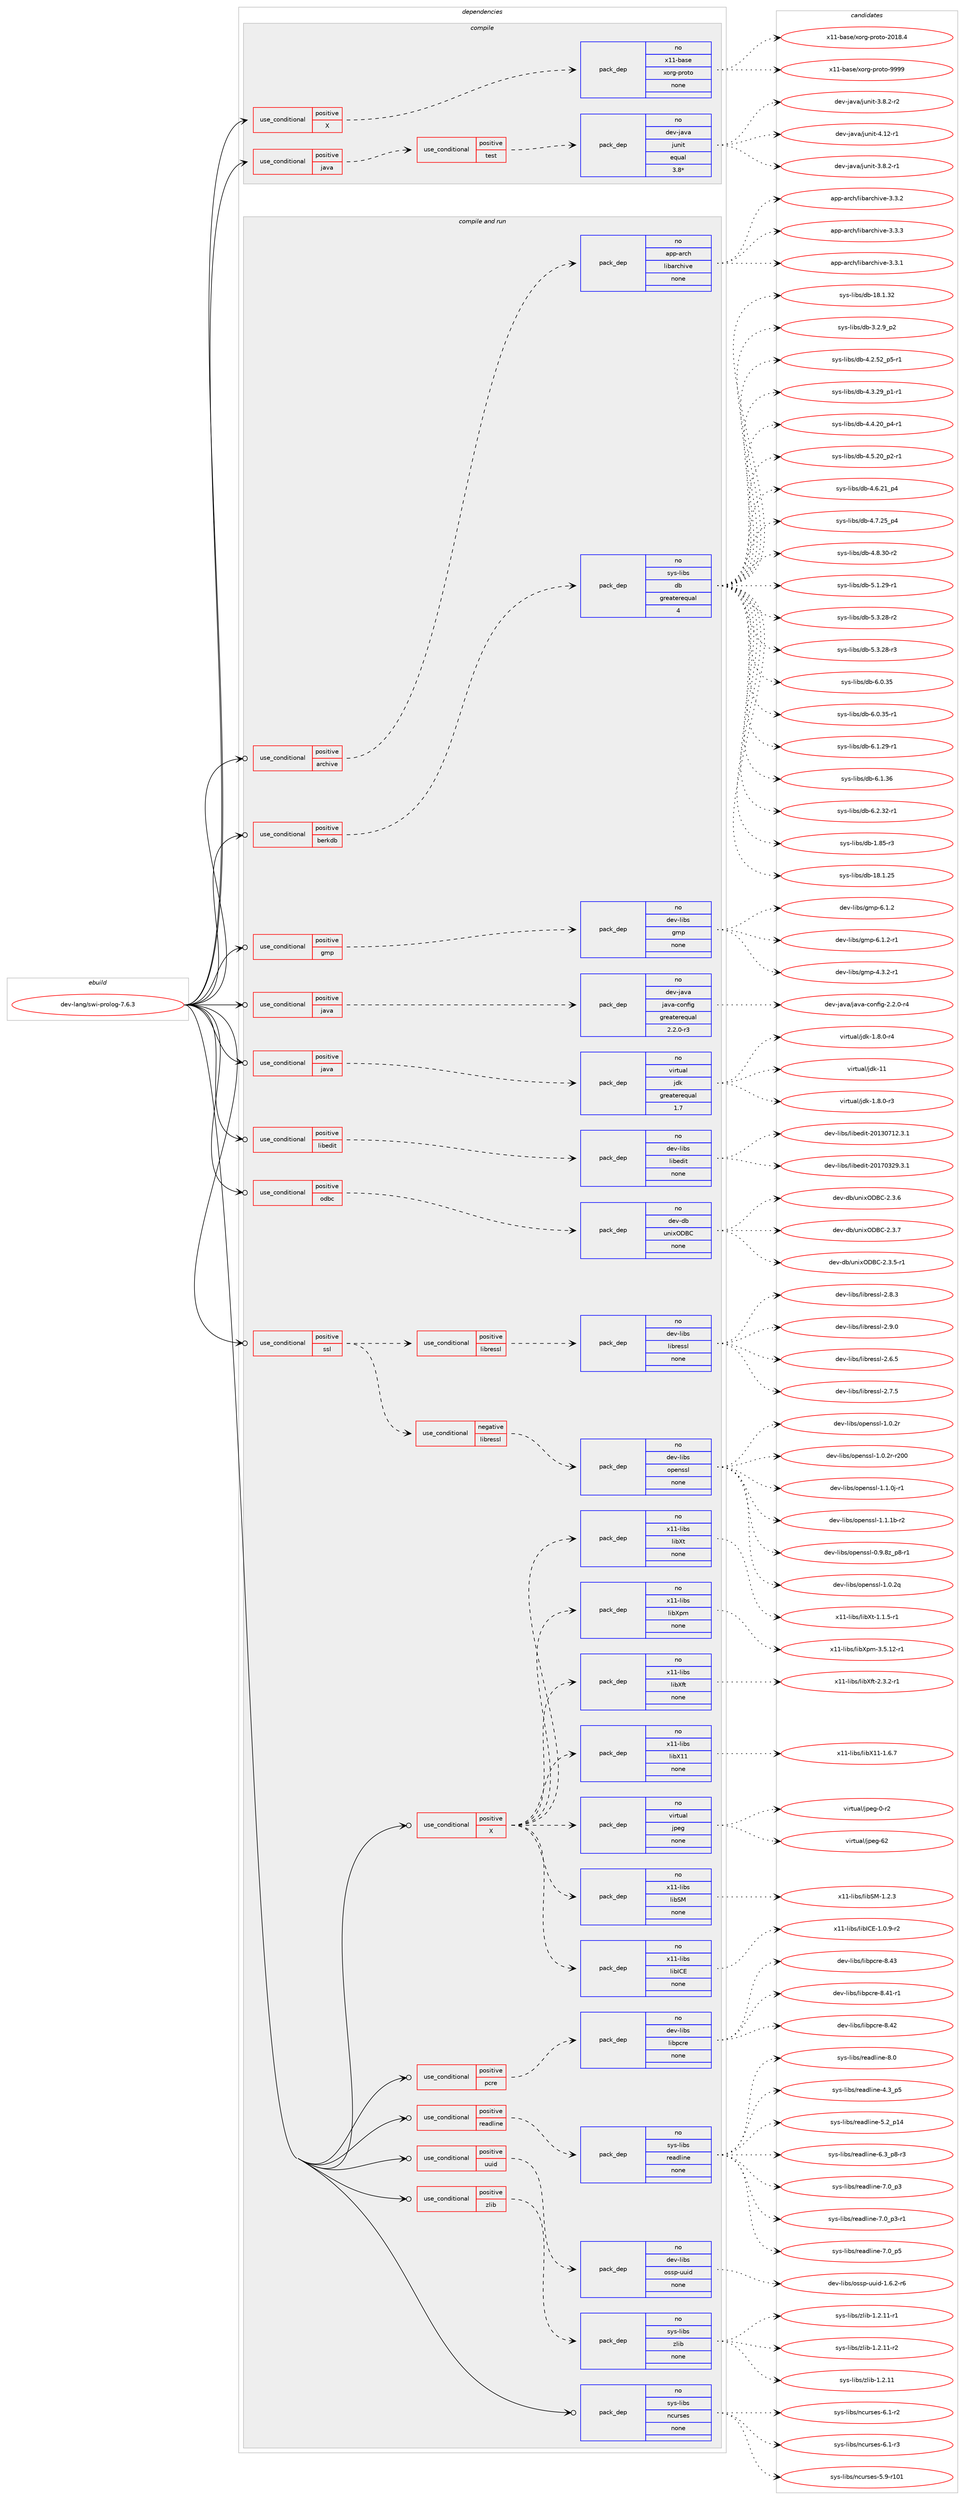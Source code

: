 digraph prolog {

# *************
# Graph options
# *************

newrank=true;
concentrate=true;
compound=true;
graph [rankdir=LR,fontname=Helvetica,fontsize=10,ranksep=1.5];#, ranksep=2.5, nodesep=0.2];
edge  [arrowhead=vee];
node  [fontname=Helvetica,fontsize=10];

# **********
# The ebuild
# **********

subgraph cluster_leftcol {
color=gray;
rank=same;
label=<<i>ebuild</i>>;
id [label="dev-lang/swi-prolog-7.6.3", color=red, width=4, href="../dev-lang/swi-prolog-7.6.3.svg"];
}

# ****************
# The dependencies
# ****************

subgraph cluster_midcol {
color=gray;
label=<<i>dependencies</i>>;
subgraph cluster_compile {
fillcolor="#eeeeee";
style=filled;
label=<<i>compile</i>>;
subgraph cond364893 {
dependency1362901 [label=<<TABLE BORDER="0" CELLBORDER="1" CELLSPACING="0" CELLPADDING="4"><TR><TD ROWSPAN="3" CELLPADDING="10">use_conditional</TD></TR><TR><TD>positive</TD></TR><TR><TD>X</TD></TR></TABLE>>, shape=none, color=red];
subgraph pack975383 {
dependency1362902 [label=<<TABLE BORDER="0" CELLBORDER="1" CELLSPACING="0" CELLPADDING="4" WIDTH="220"><TR><TD ROWSPAN="6" CELLPADDING="30">pack_dep</TD></TR><TR><TD WIDTH="110">no</TD></TR><TR><TD>x11-base</TD></TR><TR><TD>xorg-proto</TD></TR><TR><TD>none</TD></TR><TR><TD></TD></TR></TABLE>>, shape=none, color=blue];
}
dependency1362901:e -> dependency1362902:w [weight=20,style="dashed",arrowhead="vee"];
}
id:e -> dependency1362901:w [weight=20,style="solid",arrowhead="vee"];
subgraph cond364894 {
dependency1362903 [label=<<TABLE BORDER="0" CELLBORDER="1" CELLSPACING="0" CELLPADDING="4"><TR><TD ROWSPAN="3" CELLPADDING="10">use_conditional</TD></TR><TR><TD>positive</TD></TR><TR><TD>java</TD></TR></TABLE>>, shape=none, color=red];
subgraph cond364895 {
dependency1362904 [label=<<TABLE BORDER="0" CELLBORDER="1" CELLSPACING="0" CELLPADDING="4"><TR><TD ROWSPAN="3" CELLPADDING="10">use_conditional</TD></TR><TR><TD>positive</TD></TR><TR><TD>test</TD></TR></TABLE>>, shape=none, color=red];
subgraph pack975384 {
dependency1362905 [label=<<TABLE BORDER="0" CELLBORDER="1" CELLSPACING="0" CELLPADDING="4" WIDTH="220"><TR><TD ROWSPAN="6" CELLPADDING="30">pack_dep</TD></TR><TR><TD WIDTH="110">no</TD></TR><TR><TD>dev-java</TD></TR><TR><TD>junit</TD></TR><TR><TD>equal</TD></TR><TR><TD>3.8*</TD></TR></TABLE>>, shape=none, color=blue];
}
dependency1362904:e -> dependency1362905:w [weight=20,style="dashed",arrowhead="vee"];
}
dependency1362903:e -> dependency1362904:w [weight=20,style="dashed",arrowhead="vee"];
}
id:e -> dependency1362903:w [weight=20,style="solid",arrowhead="vee"];
}
subgraph cluster_compileandrun {
fillcolor="#eeeeee";
style=filled;
label=<<i>compile and run</i>>;
subgraph cond364896 {
dependency1362906 [label=<<TABLE BORDER="0" CELLBORDER="1" CELLSPACING="0" CELLPADDING="4"><TR><TD ROWSPAN="3" CELLPADDING="10">use_conditional</TD></TR><TR><TD>positive</TD></TR><TR><TD>X</TD></TR></TABLE>>, shape=none, color=red];
subgraph pack975385 {
dependency1362907 [label=<<TABLE BORDER="0" CELLBORDER="1" CELLSPACING="0" CELLPADDING="4" WIDTH="220"><TR><TD ROWSPAN="6" CELLPADDING="30">pack_dep</TD></TR><TR><TD WIDTH="110">no</TD></TR><TR><TD>virtual</TD></TR><TR><TD>jpeg</TD></TR><TR><TD>none</TD></TR><TR><TD></TD></TR></TABLE>>, shape=none, color=blue];
}
dependency1362906:e -> dependency1362907:w [weight=20,style="dashed",arrowhead="vee"];
subgraph pack975386 {
dependency1362908 [label=<<TABLE BORDER="0" CELLBORDER="1" CELLSPACING="0" CELLPADDING="4" WIDTH="220"><TR><TD ROWSPAN="6" CELLPADDING="30">pack_dep</TD></TR><TR><TD WIDTH="110">no</TD></TR><TR><TD>x11-libs</TD></TR><TR><TD>libX11</TD></TR><TR><TD>none</TD></TR><TR><TD></TD></TR></TABLE>>, shape=none, color=blue];
}
dependency1362906:e -> dependency1362908:w [weight=20,style="dashed",arrowhead="vee"];
subgraph pack975387 {
dependency1362909 [label=<<TABLE BORDER="0" CELLBORDER="1" CELLSPACING="0" CELLPADDING="4" WIDTH="220"><TR><TD ROWSPAN="6" CELLPADDING="30">pack_dep</TD></TR><TR><TD WIDTH="110">no</TD></TR><TR><TD>x11-libs</TD></TR><TR><TD>libXft</TD></TR><TR><TD>none</TD></TR><TR><TD></TD></TR></TABLE>>, shape=none, color=blue];
}
dependency1362906:e -> dependency1362909:w [weight=20,style="dashed",arrowhead="vee"];
subgraph pack975388 {
dependency1362910 [label=<<TABLE BORDER="0" CELLBORDER="1" CELLSPACING="0" CELLPADDING="4" WIDTH="220"><TR><TD ROWSPAN="6" CELLPADDING="30">pack_dep</TD></TR><TR><TD WIDTH="110">no</TD></TR><TR><TD>x11-libs</TD></TR><TR><TD>libXpm</TD></TR><TR><TD>none</TD></TR><TR><TD></TD></TR></TABLE>>, shape=none, color=blue];
}
dependency1362906:e -> dependency1362910:w [weight=20,style="dashed",arrowhead="vee"];
subgraph pack975389 {
dependency1362911 [label=<<TABLE BORDER="0" CELLBORDER="1" CELLSPACING="0" CELLPADDING="4" WIDTH="220"><TR><TD ROWSPAN="6" CELLPADDING="30">pack_dep</TD></TR><TR><TD WIDTH="110">no</TD></TR><TR><TD>x11-libs</TD></TR><TR><TD>libXt</TD></TR><TR><TD>none</TD></TR><TR><TD></TD></TR></TABLE>>, shape=none, color=blue];
}
dependency1362906:e -> dependency1362911:w [weight=20,style="dashed",arrowhead="vee"];
subgraph pack975390 {
dependency1362912 [label=<<TABLE BORDER="0" CELLBORDER="1" CELLSPACING="0" CELLPADDING="4" WIDTH="220"><TR><TD ROWSPAN="6" CELLPADDING="30">pack_dep</TD></TR><TR><TD WIDTH="110">no</TD></TR><TR><TD>x11-libs</TD></TR><TR><TD>libICE</TD></TR><TR><TD>none</TD></TR><TR><TD></TD></TR></TABLE>>, shape=none, color=blue];
}
dependency1362906:e -> dependency1362912:w [weight=20,style="dashed",arrowhead="vee"];
subgraph pack975391 {
dependency1362913 [label=<<TABLE BORDER="0" CELLBORDER="1" CELLSPACING="0" CELLPADDING="4" WIDTH="220"><TR><TD ROWSPAN="6" CELLPADDING="30">pack_dep</TD></TR><TR><TD WIDTH="110">no</TD></TR><TR><TD>x11-libs</TD></TR><TR><TD>libSM</TD></TR><TR><TD>none</TD></TR><TR><TD></TD></TR></TABLE>>, shape=none, color=blue];
}
dependency1362906:e -> dependency1362913:w [weight=20,style="dashed",arrowhead="vee"];
}
id:e -> dependency1362906:w [weight=20,style="solid",arrowhead="odotvee"];
subgraph cond364897 {
dependency1362914 [label=<<TABLE BORDER="0" CELLBORDER="1" CELLSPACING="0" CELLPADDING="4"><TR><TD ROWSPAN="3" CELLPADDING="10">use_conditional</TD></TR><TR><TD>positive</TD></TR><TR><TD>archive</TD></TR></TABLE>>, shape=none, color=red];
subgraph pack975392 {
dependency1362915 [label=<<TABLE BORDER="0" CELLBORDER="1" CELLSPACING="0" CELLPADDING="4" WIDTH="220"><TR><TD ROWSPAN="6" CELLPADDING="30">pack_dep</TD></TR><TR><TD WIDTH="110">no</TD></TR><TR><TD>app-arch</TD></TR><TR><TD>libarchive</TD></TR><TR><TD>none</TD></TR><TR><TD></TD></TR></TABLE>>, shape=none, color=blue];
}
dependency1362914:e -> dependency1362915:w [weight=20,style="dashed",arrowhead="vee"];
}
id:e -> dependency1362914:w [weight=20,style="solid",arrowhead="odotvee"];
subgraph cond364898 {
dependency1362916 [label=<<TABLE BORDER="0" CELLBORDER="1" CELLSPACING="0" CELLPADDING="4"><TR><TD ROWSPAN="3" CELLPADDING="10">use_conditional</TD></TR><TR><TD>positive</TD></TR><TR><TD>berkdb</TD></TR></TABLE>>, shape=none, color=red];
subgraph pack975393 {
dependency1362917 [label=<<TABLE BORDER="0" CELLBORDER="1" CELLSPACING="0" CELLPADDING="4" WIDTH="220"><TR><TD ROWSPAN="6" CELLPADDING="30">pack_dep</TD></TR><TR><TD WIDTH="110">no</TD></TR><TR><TD>sys-libs</TD></TR><TR><TD>db</TD></TR><TR><TD>greaterequal</TD></TR><TR><TD>4</TD></TR></TABLE>>, shape=none, color=blue];
}
dependency1362916:e -> dependency1362917:w [weight=20,style="dashed",arrowhead="vee"];
}
id:e -> dependency1362916:w [weight=20,style="solid",arrowhead="odotvee"];
subgraph cond364899 {
dependency1362918 [label=<<TABLE BORDER="0" CELLBORDER="1" CELLSPACING="0" CELLPADDING="4"><TR><TD ROWSPAN="3" CELLPADDING="10">use_conditional</TD></TR><TR><TD>positive</TD></TR><TR><TD>gmp</TD></TR></TABLE>>, shape=none, color=red];
subgraph pack975394 {
dependency1362919 [label=<<TABLE BORDER="0" CELLBORDER="1" CELLSPACING="0" CELLPADDING="4" WIDTH="220"><TR><TD ROWSPAN="6" CELLPADDING="30">pack_dep</TD></TR><TR><TD WIDTH="110">no</TD></TR><TR><TD>dev-libs</TD></TR><TR><TD>gmp</TD></TR><TR><TD>none</TD></TR><TR><TD></TD></TR></TABLE>>, shape=none, color=blue];
}
dependency1362918:e -> dependency1362919:w [weight=20,style="dashed",arrowhead="vee"];
}
id:e -> dependency1362918:w [weight=20,style="solid",arrowhead="odotvee"];
subgraph cond364900 {
dependency1362920 [label=<<TABLE BORDER="0" CELLBORDER="1" CELLSPACING="0" CELLPADDING="4"><TR><TD ROWSPAN="3" CELLPADDING="10">use_conditional</TD></TR><TR><TD>positive</TD></TR><TR><TD>java</TD></TR></TABLE>>, shape=none, color=red];
subgraph pack975395 {
dependency1362921 [label=<<TABLE BORDER="0" CELLBORDER="1" CELLSPACING="0" CELLPADDING="4" WIDTH="220"><TR><TD ROWSPAN="6" CELLPADDING="30">pack_dep</TD></TR><TR><TD WIDTH="110">no</TD></TR><TR><TD>dev-java</TD></TR><TR><TD>java-config</TD></TR><TR><TD>greaterequal</TD></TR><TR><TD>2.2.0-r3</TD></TR></TABLE>>, shape=none, color=blue];
}
dependency1362920:e -> dependency1362921:w [weight=20,style="dashed",arrowhead="vee"];
}
id:e -> dependency1362920:w [weight=20,style="solid",arrowhead="odotvee"];
subgraph cond364901 {
dependency1362922 [label=<<TABLE BORDER="0" CELLBORDER="1" CELLSPACING="0" CELLPADDING="4"><TR><TD ROWSPAN="3" CELLPADDING="10">use_conditional</TD></TR><TR><TD>positive</TD></TR><TR><TD>java</TD></TR></TABLE>>, shape=none, color=red];
subgraph pack975396 {
dependency1362923 [label=<<TABLE BORDER="0" CELLBORDER="1" CELLSPACING="0" CELLPADDING="4" WIDTH="220"><TR><TD ROWSPAN="6" CELLPADDING="30">pack_dep</TD></TR><TR><TD WIDTH="110">no</TD></TR><TR><TD>virtual</TD></TR><TR><TD>jdk</TD></TR><TR><TD>greaterequal</TD></TR><TR><TD>1.7</TD></TR></TABLE>>, shape=none, color=blue];
}
dependency1362922:e -> dependency1362923:w [weight=20,style="dashed",arrowhead="vee"];
}
id:e -> dependency1362922:w [weight=20,style="solid",arrowhead="odotvee"];
subgraph cond364902 {
dependency1362924 [label=<<TABLE BORDER="0" CELLBORDER="1" CELLSPACING="0" CELLPADDING="4"><TR><TD ROWSPAN="3" CELLPADDING="10">use_conditional</TD></TR><TR><TD>positive</TD></TR><TR><TD>libedit</TD></TR></TABLE>>, shape=none, color=red];
subgraph pack975397 {
dependency1362925 [label=<<TABLE BORDER="0" CELLBORDER="1" CELLSPACING="0" CELLPADDING="4" WIDTH="220"><TR><TD ROWSPAN="6" CELLPADDING="30">pack_dep</TD></TR><TR><TD WIDTH="110">no</TD></TR><TR><TD>dev-libs</TD></TR><TR><TD>libedit</TD></TR><TR><TD>none</TD></TR><TR><TD></TD></TR></TABLE>>, shape=none, color=blue];
}
dependency1362924:e -> dependency1362925:w [weight=20,style="dashed",arrowhead="vee"];
}
id:e -> dependency1362924:w [weight=20,style="solid",arrowhead="odotvee"];
subgraph cond364903 {
dependency1362926 [label=<<TABLE BORDER="0" CELLBORDER="1" CELLSPACING="0" CELLPADDING="4"><TR><TD ROWSPAN="3" CELLPADDING="10">use_conditional</TD></TR><TR><TD>positive</TD></TR><TR><TD>odbc</TD></TR></TABLE>>, shape=none, color=red];
subgraph pack975398 {
dependency1362927 [label=<<TABLE BORDER="0" CELLBORDER="1" CELLSPACING="0" CELLPADDING="4" WIDTH="220"><TR><TD ROWSPAN="6" CELLPADDING="30">pack_dep</TD></TR><TR><TD WIDTH="110">no</TD></TR><TR><TD>dev-db</TD></TR><TR><TD>unixODBC</TD></TR><TR><TD>none</TD></TR><TR><TD></TD></TR></TABLE>>, shape=none, color=blue];
}
dependency1362926:e -> dependency1362927:w [weight=20,style="dashed",arrowhead="vee"];
}
id:e -> dependency1362926:w [weight=20,style="solid",arrowhead="odotvee"];
subgraph cond364904 {
dependency1362928 [label=<<TABLE BORDER="0" CELLBORDER="1" CELLSPACING="0" CELLPADDING="4"><TR><TD ROWSPAN="3" CELLPADDING="10">use_conditional</TD></TR><TR><TD>positive</TD></TR><TR><TD>pcre</TD></TR></TABLE>>, shape=none, color=red];
subgraph pack975399 {
dependency1362929 [label=<<TABLE BORDER="0" CELLBORDER="1" CELLSPACING="0" CELLPADDING="4" WIDTH="220"><TR><TD ROWSPAN="6" CELLPADDING="30">pack_dep</TD></TR><TR><TD WIDTH="110">no</TD></TR><TR><TD>dev-libs</TD></TR><TR><TD>libpcre</TD></TR><TR><TD>none</TD></TR><TR><TD></TD></TR></TABLE>>, shape=none, color=blue];
}
dependency1362928:e -> dependency1362929:w [weight=20,style="dashed",arrowhead="vee"];
}
id:e -> dependency1362928:w [weight=20,style="solid",arrowhead="odotvee"];
subgraph cond364905 {
dependency1362930 [label=<<TABLE BORDER="0" CELLBORDER="1" CELLSPACING="0" CELLPADDING="4"><TR><TD ROWSPAN="3" CELLPADDING="10">use_conditional</TD></TR><TR><TD>positive</TD></TR><TR><TD>readline</TD></TR></TABLE>>, shape=none, color=red];
subgraph pack975400 {
dependency1362931 [label=<<TABLE BORDER="0" CELLBORDER="1" CELLSPACING="0" CELLPADDING="4" WIDTH="220"><TR><TD ROWSPAN="6" CELLPADDING="30">pack_dep</TD></TR><TR><TD WIDTH="110">no</TD></TR><TR><TD>sys-libs</TD></TR><TR><TD>readline</TD></TR><TR><TD>none</TD></TR><TR><TD></TD></TR></TABLE>>, shape=none, color=blue];
}
dependency1362930:e -> dependency1362931:w [weight=20,style="dashed",arrowhead="vee"];
}
id:e -> dependency1362930:w [weight=20,style="solid",arrowhead="odotvee"];
subgraph cond364906 {
dependency1362932 [label=<<TABLE BORDER="0" CELLBORDER="1" CELLSPACING="0" CELLPADDING="4"><TR><TD ROWSPAN="3" CELLPADDING="10">use_conditional</TD></TR><TR><TD>positive</TD></TR><TR><TD>ssl</TD></TR></TABLE>>, shape=none, color=red];
subgraph cond364907 {
dependency1362933 [label=<<TABLE BORDER="0" CELLBORDER="1" CELLSPACING="0" CELLPADDING="4"><TR><TD ROWSPAN="3" CELLPADDING="10">use_conditional</TD></TR><TR><TD>negative</TD></TR><TR><TD>libressl</TD></TR></TABLE>>, shape=none, color=red];
subgraph pack975401 {
dependency1362934 [label=<<TABLE BORDER="0" CELLBORDER="1" CELLSPACING="0" CELLPADDING="4" WIDTH="220"><TR><TD ROWSPAN="6" CELLPADDING="30">pack_dep</TD></TR><TR><TD WIDTH="110">no</TD></TR><TR><TD>dev-libs</TD></TR><TR><TD>openssl</TD></TR><TR><TD>none</TD></TR><TR><TD></TD></TR></TABLE>>, shape=none, color=blue];
}
dependency1362933:e -> dependency1362934:w [weight=20,style="dashed",arrowhead="vee"];
}
dependency1362932:e -> dependency1362933:w [weight=20,style="dashed",arrowhead="vee"];
subgraph cond364908 {
dependency1362935 [label=<<TABLE BORDER="0" CELLBORDER="1" CELLSPACING="0" CELLPADDING="4"><TR><TD ROWSPAN="3" CELLPADDING="10">use_conditional</TD></TR><TR><TD>positive</TD></TR><TR><TD>libressl</TD></TR></TABLE>>, shape=none, color=red];
subgraph pack975402 {
dependency1362936 [label=<<TABLE BORDER="0" CELLBORDER="1" CELLSPACING="0" CELLPADDING="4" WIDTH="220"><TR><TD ROWSPAN="6" CELLPADDING="30">pack_dep</TD></TR><TR><TD WIDTH="110">no</TD></TR><TR><TD>dev-libs</TD></TR><TR><TD>libressl</TD></TR><TR><TD>none</TD></TR><TR><TD></TD></TR></TABLE>>, shape=none, color=blue];
}
dependency1362935:e -> dependency1362936:w [weight=20,style="dashed",arrowhead="vee"];
}
dependency1362932:e -> dependency1362935:w [weight=20,style="dashed",arrowhead="vee"];
}
id:e -> dependency1362932:w [weight=20,style="solid",arrowhead="odotvee"];
subgraph cond364909 {
dependency1362937 [label=<<TABLE BORDER="0" CELLBORDER="1" CELLSPACING="0" CELLPADDING="4"><TR><TD ROWSPAN="3" CELLPADDING="10">use_conditional</TD></TR><TR><TD>positive</TD></TR><TR><TD>uuid</TD></TR></TABLE>>, shape=none, color=red];
subgraph pack975403 {
dependency1362938 [label=<<TABLE BORDER="0" CELLBORDER="1" CELLSPACING="0" CELLPADDING="4" WIDTH="220"><TR><TD ROWSPAN="6" CELLPADDING="30">pack_dep</TD></TR><TR><TD WIDTH="110">no</TD></TR><TR><TD>dev-libs</TD></TR><TR><TD>ossp-uuid</TD></TR><TR><TD>none</TD></TR><TR><TD></TD></TR></TABLE>>, shape=none, color=blue];
}
dependency1362937:e -> dependency1362938:w [weight=20,style="dashed",arrowhead="vee"];
}
id:e -> dependency1362937:w [weight=20,style="solid",arrowhead="odotvee"];
subgraph cond364910 {
dependency1362939 [label=<<TABLE BORDER="0" CELLBORDER="1" CELLSPACING="0" CELLPADDING="4"><TR><TD ROWSPAN="3" CELLPADDING="10">use_conditional</TD></TR><TR><TD>positive</TD></TR><TR><TD>zlib</TD></TR></TABLE>>, shape=none, color=red];
subgraph pack975404 {
dependency1362940 [label=<<TABLE BORDER="0" CELLBORDER="1" CELLSPACING="0" CELLPADDING="4" WIDTH="220"><TR><TD ROWSPAN="6" CELLPADDING="30">pack_dep</TD></TR><TR><TD WIDTH="110">no</TD></TR><TR><TD>sys-libs</TD></TR><TR><TD>zlib</TD></TR><TR><TD>none</TD></TR><TR><TD></TD></TR></TABLE>>, shape=none, color=blue];
}
dependency1362939:e -> dependency1362940:w [weight=20,style="dashed",arrowhead="vee"];
}
id:e -> dependency1362939:w [weight=20,style="solid",arrowhead="odotvee"];
subgraph pack975405 {
dependency1362941 [label=<<TABLE BORDER="0" CELLBORDER="1" CELLSPACING="0" CELLPADDING="4" WIDTH="220"><TR><TD ROWSPAN="6" CELLPADDING="30">pack_dep</TD></TR><TR><TD WIDTH="110">no</TD></TR><TR><TD>sys-libs</TD></TR><TR><TD>ncurses</TD></TR><TR><TD>none</TD></TR><TR><TD></TD></TR></TABLE>>, shape=none, color=blue];
}
id:e -> dependency1362941:w [weight=20,style="solid",arrowhead="odotvee"];
}
subgraph cluster_run {
fillcolor="#eeeeee";
style=filled;
label=<<i>run</i>>;
}
}

# **************
# The candidates
# **************

subgraph cluster_choices {
rank=same;
color=gray;
label=<<i>candidates</i>>;

subgraph choice975383 {
color=black;
nodesep=1;
choice1204949459897115101471201111141034511211411111611145504849564652 [label="x11-base/xorg-proto-2018.4", color=red, width=4,href="../x11-base/xorg-proto-2018.4.svg"];
choice120494945989711510147120111114103451121141111161114557575757 [label="x11-base/xorg-proto-9999", color=red, width=4,href="../x11-base/xorg-proto-9999.svg"];
dependency1362902:e -> choice1204949459897115101471201111141034511211411111611145504849564652:w [style=dotted,weight="100"];
dependency1362902:e -> choice120494945989711510147120111114103451121141111161114557575757:w [style=dotted,weight="100"];
}
subgraph choice975384 {
color=black;
nodesep=1;
choice100101118451069711897471061171101051164551465646504511449 [label="dev-java/junit-3.8.2-r1", color=red, width=4,href="../dev-java/junit-3.8.2-r1.svg"];
choice100101118451069711897471061171101051164551465646504511450 [label="dev-java/junit-3.8.2-r2", color=red, width=4,href="../dev-java/junit-3.8.2-r2.svg"];
choice1001011184510697118974710611711010511645524649504511449 [label="dev-java/junit-4.12-r1", color=red, width=4,href="../dev-java/junit-4.12-r1.svg"];
dependency1362905:e -> choice100101118451069711897471061171101051164551465646504511449:w [style=dotted,weight="100"];
dependency1362905:e -> choice100101118451069711897471061171101051164551465646504511450:w [style=dotted,weight="100"];
dependency1362905:e -> choice1001011184510697118974710611711010511645524649504511449:w [style=dotted,weight="100"];
}
subgraph choice975385 {
color=black;
nodesep=1;
choice118105114116117971084710611210110345484511450 [label="virtual/jpeg-0-r2", color=red, width=4,href="../virtual/jpeg-0-r2.svg"];
choice1181051141161179710847106112101103455450 [label="virtual/jpeg-62", color=red, width=4,href="../virtual/jpeg-62.svg"];
dependency1362907:e -> choice118105114116117971084710611210110345484511450:w [style=dotted,weight="100"];
dependency1362907:e -> choice1181051141161179710847106112101103455450:w [style=dotted,weight="100"];
}
subgraph choice975386 {
color=black;
nodesep=1;
choice120494945108105981154710810598884949454946544655 [label="x11-libs/libX11-1.6.7", color=red, width=4,href="../x11-libs/libX11-1.6.7.svg"];
dependency1362908:e -> choice120494945108105981154710810598884949454946544655:w [style=dotted,weight="100"];
}
subgraph choice975387 {
color=black;
nodesep=1;
choice120494945108105981154710810598881021164550465146504511449 [label="x11-libs/libXft-2.3.2-r1", color=red, width=4,href="../x11-libs/libXft-2.3.2-r1.svg"];
dependency1362909:e -> choice120494945108105981154710810598881021164550465146504511449:w [style=dotted,weight="100"];
}
subgraph choice975388 {
color=black;
nodesep=1;
choice12049494510810598115471081059888112109455146534649504511449 [label="x11-libs/libXpm-3.5.12-r1", color=red, width=4,href="../x11-libs/libXpm-3.5.12-r1.svg"];
dependency1362910:e -> choice12049494510810598115471081059888112109455146534649504511449:w [style=dotted,weight="100"];
}
subgraph choice975389 {
color=black;
nodesep=1;
choice120494945108105981154710810598881164549464946534511449 [label="x11-libs/libXt-1.1.5-r1", color=red, width=4,href="../x11-libs/libXt-1.1.5-r1.svg"];
dependency1362911:e -> choice120494945108105981154710810598881164549464946534511449:w [style=dotted,weight="100"];
}
subgraph choice975390 {
color=black;
nodesep=1;
choice1204949451081059811547108105987367694549464846574511450 [label="x11-libs/libICE-1.0.9-r2", color=red, width=4,href="../x11-libs/libICE-1.0.9-r2.svg"];
dependency1362912:e -> choice1204949451081059811547108105987367694549464846574511450:w [style=dotted,weight="100"];
}
subgraph choice975391 {
color=black;
nodesep=1;
choice1204949451081059811547108105988377454946504651 [label="x11-libs/libSM-1.2.3", color=red, width=4,href="../x11-libs/libSM-1.2.3.svg"];
dependency1362913:e -> choice1204949451081059811547108105988377454946504651:w [style=dotted,weight="100"];
}
subgraph choice975392 {
color=black;
nodesep=1;
choice9711211245971149910447108105989711499104105118101455146514649 [label="app-arch/libarchive-3.3.1", color=red, width=4,href="../app-arch/libarchive-3.3.1.svg"];
choice9711211245971149910447108105989711499104105118101455146514650 [label="app-arch/libarchive-3.3.2", color=red, width=4,href="../app-arch/libarchive-3.3.2.svg"];
choice9711211245971149910447108105989711499104105118101455146514651 [label="app-arch/libarchive-3.3.3", color=red, width=4,href="../app-arch/libarchive-3.3.3.svg"];
dependency1362915:e -> choice9711211245971149910447108105989711499104105118101455146514649:w [style=dotted,weight="100"];
dependency1362915:e -> choice9711211245971149910447108105989711499104105118101455146514650:w [style=dotted,weight="100"];
dependency1362915:e -> choice9711211245971149910447108105989711499104105118101455146514651:w [style=dotted,weight="100"];
}
subgraph choice975393 {
color=black;
nodesep=1;
choice1151211154510810598115471009845494656534511451 [label="sys-libs/db-1.85-r3", color=red, width=4,href="../sys-libs/db-1.85-r3.svg"];
choice115121115451081059811547100984549564649465053 [label="sys-libs/db-18.1.25", color=red, width=4,href="../sys-libs/db-18.1.25.svg"];
choice115121115451081059811547100984549564649465150 [label="sys-libs/db-18.1.32", color=red, width=4,href="../sys-libs/db-18.1.32.svg"];
choice115121115451081059811547100984551465046579511250 [label="sys-libs/db-3.2.9_p2", color=red, width=4,href="../sys-libs/db-3.2.9_p2.svg"];
choice115121115451081059811547100984552465046535095112534511449 [label="sys-libs/db-4.2.52_p5-r1", color=red, width=4,href="../sys-libs/db-4.2.52_p5-r1.svg"];
choice115121115451081059811547100984552465146505795112494511449 [label="sys-libs/db-4.3.29_p1-r1", color=red, width=4,href="../sys-libs/db-4.3.29_p1-r1.svg"];
choice115121115451081059811547100984552465246504895112524511449 [label="sys-libs/db-4.4.20_p4-r1", color=red, width=4,href="../sys-libs/db-4.4.20_p4-r1.svg"];
choice115121115451081059811547100984552465346504895112504511449 [label="sys-libs/db-4.5.20_p2-r1", color=red, width=4,href="../sys-libs/db-4.5.20_p2-r1.svg"];
choice11512111545108105981154710098455246544650499511252 [label="sys-libs/db-4.6.21_p4", color=red, width=4,href="../sys-libs/db-4.6.21_p4.svg"];
choice11512111545108105981154710098455246554650539511252 [label="sys-libs/db-4.7.25_p4", color=red, width=4,href="../sys-libs/db-4.7.25_p4.svg"];
choice11512111545108105981154710098455246564651484511450 [label="sys-libs/db-4.8.30-r2", color=red, width=4,href="../sys-libs/db-4.8.30-r2.svg"];
choice11512111545108105981154710098455346494650574511449 [label="sys-libs/db-5.1.29-r1", color=red, width=4,href="../sys-libs/db-5.1.29-r1.svg"];
choice11512111545108105981154710098455346514650564511450 [label="sys-libs/db-5.3.28-r2", color=red, width=4,href="../sys-libs/db-5.3.28-r2.svg"];
choice11512111545108105981154710098455346514650564511451 [label="sys-libs/db-5.3.28-r3", color=red, width=4,href="../sys-libs/db-5.3.28-r3.svg"];
choice1151211154510810598115471009845544648465153 [label="sys-libs/db-6.0.35", color=red, width=4,href="../sys-libs/db-6.0.35.svg"];
choice11512111545108105981154710098455446484651534511449 [label="sys-libs/db-6.0.35-r1", color=red, width=4,href="../sys-libs/db-6.0.35-r1.svg"];
choice11512111545108105981154710098455446494650574511449 [label="sys-libs/db-6.1.29-r1", color=red, width=4,href="../sys-libs/db-6.1.29-r1.svg"];
choice1151211154510810598115471009845544649465154 [label="sys-libs/db-6.1.36", color=red, width=4,href="../sys-libs/db-6.1.36.svg"];
choice11512111545108105981154710098455446504651504511449 [label="sys-libs/db-6.2.32-r1", color=red, width=4,href="../sys-libs/db-6.2.32-r1.svg"];
dependency1362917:e -> choice1151211154510810598115471009845494656534511451:w [style=dotted,weight="100"];
dependency1362917:e -> choice115121115451081059811547100984549564649465053:w [style=dotted,weight="100"];
dependency1362917:e -> choice115121115451081059811547100984549564649465150:w [style=dotted,weight="100"];
dependency1362917:e -> choice115121115451081059811547100984551465046579511250:w [style=dotted,weight="100"];
dependency1362917:e -> choice115121115451081059811547100984552465046535095112534511449:w [style=dotted,weight="100"];
dependency1362917:e -> choice115121115451081059811547100984552465146505795112494511449:w [style=dotted,weight="100"];
dependency1362917:e -> choice115121115451081059811547100984552465246504895112524511449:w [style=dotted,weight="100"];
dependency1362917:e -> choice115121115451081059811547100984552465346504895112504511449:w [style=dotted,weight="100"];
dependency1362917:e -> choice11512111545108105981154710098455246544650499511252:w [style=dotted,weight="100"];
dependency1362917:e -> choice11512111545108105981154710098455246554650539511252:w [style=dotted,weight="100"];
dependency1362917:e -> choice11512111545108105981154710098455246564651484511450:w [style=dotted,weight="100"];
dependency1362917:e -> choice11512111545108105981154710098455346494650574511449:w [style=dotted,weight="100"];
dependency1362917:e -> choice11512111545108105981154710098455346514650564511450:w [style=dotted,weight="100"];
dependency1362917:e -> choice11512111545108105981154710098455346514650564511451:w [style=dotted,weight="100"];
dependency1362917:e -> choice1151211154510810598115471009845544648465153:w [style=dotted,weight="100"];
dependency1362917:e -> choice11512111545108105981154710098455446484651534511449:w [style=dotted,weight="100"];
dependency1362917:e -> choice11512111545108105981154710098455446494650574511449:w [style=dotted,weight="100"];
dependency1362917:e -> choice1151211154510810598115471009845544649465154:w [style=dotted,weight="100"];
dependency1362917:e -> choice11512111545108105981154710098455446504651504511449:w [style=dotted,weight="100"];
}
subgraph choice975394 {
color=black;
nodesep=1;
choice1001011184510810598115471031091124552465146504511449 [label="dev-libs/gmp-4.3.2-r1", color=red, width=4,href="../dev-libs/gmp-4.3.2-r1.svg"];
choice100101118451081059811547103109112455446494650 [label="dev-libs/gmp-6.1.2", color=red, width=4,href="../dev-libs/gmp-6.1.2.svg"];
choice1001011184510810598115471031091124554464946504511449 [label="dev-libs/gmp-6.1.2-r1", color=red, width=4,href="../dev-libs/gmp-6.1.2-r1.svg"];
dependency1362919:e -> choice1001011184510810598115471031091124552465146504511449:w [style=dotted,weight="100"];
dependency1362919:e -> choice100101118451081059811547103109112455446494650:w [style=dotted,weight="100"];
dependency1362919:e -> choice1001011184510810598115471031091124554464946504511449:w [style=dotted,weight="100"];
}
subgraph choice975395 {
color=black;
nodesep=1;
choice10010111845106971189747106971189745991111101021051034550465046484511452 [label="dev-java/java-config-2.2.0-r4", color=red, width=4,href="../dev-java/java-config-2.2.0-r4.svg"];
dependency1362921:e -> choice10010111845106971189747106971189745991111101021051034550465046484511452:w [style=dotted,weight="100"];
}
subgraph choice975396 {
color=black;
nodesep=1;
choice11810511411611797108471061001074549465646484511451 [label="virtual/jdk-1.8.0-r3", color=red, width=4,href="../virtual/jdk-1.8.0-r3.svg"];
choice11810511411611797108471061001074549465646484511452 [label="virtual/jdk-1.8.0-r4", color=red, width=4,href="../virtual/jdk-1.8.0-r4.svg"];
choice1181051141161179710847106100107454949 [label="virtual/jdk-11", color=red, width=4,href="../virtual/jdk-11.svg"];
dependency1362923:e -> choice11810511411611797108471061001074549465646484511451:w [style=dotted,weight="100"];
dependency1362923:e -> choice11810511411611797108471061001074549465646484511452:w [style=dotted,weight="100"];
dependency1362923:e -> choice1181051141161179710847106100107454949:w [style=dotted,weight="100"];
}
subgraph choice975397 {
color=black;
nodesep=1;
choice1001011184510810598115471081059810110010511645504849514855495046514649 [label="dev-libs/libedit-20130712.3.1", color=red, width=4,href="../dev-libs/libedit-20130712.3.1.svg"];
choice1001011184510810598115471081059810110010511645504849554851505746514649 [label="dev-libs/libedit-20170329.3.1", color=red, width=4,href="../dev-libs/libedit-20170329.3.1.svg"];
dependency1362925:e -> choice1001011184510810598115471081059810110010511645504849514855495046514649:w [style=dotted,weight="100"];
dependency1362925:e -> choice1001011184510810598115471081059810110010511645504849554851505746514649:w [style=dotted,weight="100"];
}
subgraph choice975398 {
color=black;
nodesep=1;
choice100101118451009847117110105120796866674550465146534511449 [label="dev-db/unixODBC-2.3.5-r1", color=red, width=4,href="../dev-db/unixODBC-2.3.5-r1.svg"];
choice10010111845100984711711010512079686667455046514654 [label="dev-db/unixODBC-2.3.6", color=red, width=4,href="../dev-db/unixODBC-2.3.6.svg"];
choice10010111845100984711711010512079686667455046514655 [label="dev-db/unixODBC-2.3.7", color=red, width=4,href="../dev-db/unixODBC-2.3.7.svg"];
dependency1362927:e -> choice100101118451009847117110105120796866674550465146534511449:w [style=dotted,weight="100"];
dependency1362927:e -> choice10010111845100984711711010512079686667455046514654:w [style=dotted,weight="100"];
dependency1362927:e -> choice10010111845100984711711010512079686667455046514655:w [style=dotted,weight="100"];
}
subgraph choice975399 {
color=black;
nodesep=1;
choice100101118451081059811547108105981129911410145564652494511449 [label="dev-libs/libpcre-8.41-r1", color=red, width=4,href="../dev-libs/libpcre-8.41-r1.svg"];
choice10010111845108105981154710810598112991141014556465250 [label="dev-libs/libpcre-8.42", color=red, width=4,href="../dev-libs/libpcre-8.42.svg"];
choice10010111845108105981154710810598112991141014556465251 [label="dev-libs/libpcre-8.43", color=red, width=4,href="../dev-libs/libpcre-8.43.svg"];
dependency1362929:e -> choice100101118451081059811547108105981129911410145564652494511449:w [style=dotted,weight="100"];
dependency1362929:e -> choice10010111845108105981154710810598112991141014556465250:w [style=dotted,weight="100"];
dependency1362929:e -> choice10010111845108105981154710810598112991141014556465251:w [style=dotted,weight="100"];
}
subgraph choice975400 {
color=black;
nodesep=1;
choice11512111545108105981154711410197100108105110101455246519511253 [label="sys-libs/readline-4.3_p5", color=red, width=4,href="../sys-libs/readline-4.3_p5.svg"];
choice1151211154510810598115471141019710010810511010145534650951124952 [label="sys-libs/readline-5.2_p14", color=red, width=4,href="../sys-libs/readline-5.2_p14.svg"];
choice115121115451081059811547114101971001081051101014554465195112564511451 [label="sys-libs/readline-6.3_p8-r3", color=red, width=4,href="../sys-libs/readline-6.3_p8-r3.svg"];
choice11512111545108105981154711410197100108105110101455546489511251 [label="sys-libs/readline-7.0_p3", color=red, width=4,href="../sys-libs/readline-7.0_p3.svg"];
choice115121115451081059811547114101971001081051101014555464895112514511449 [label="sys-libs/readline-7.0_p3-r1", color=red, width=4,href="../sys-libs/readline-7.0_p3-r1.svg"];
choice11512111545108105981154711410197100108105110101455546489511253 [label="sys-libs/readline-7.0_p5", color=red, width=4,href="../sys-libs/readline-7.0_p5.svg"];
choice1151211154510810598115471141019710010810511010145564648 [label="sys-libs/readline-8.0", color=red, width=4,href="../sys-libs/readline-8.0.svg"];
dependency1362931:e -> choice11512111545108105981154711410197100108105110101455246519511253:w [style=dotted,weight="100"];
dependency1362931:e -> choice1151211154510810598115471141019710010810511010145534650951124952:w [style=dotted,weight="100"];
dependency1362931:e -> choice115121115451081059811547114101971001081051101014554465195112564511451:w [style=dotted,weight="100"];
dependency1362931:e -> choice11512111545108105981154711410197100108105110101455546489511251:w [style=dotted,weight="100"];
dependency1362931:e -> choice115121115451081059811547114101971001081051101014555464895112514511449:w [style=dotted,weight="100"];
dependency1362931:e -> choice11512111545108105981154711410197100108105110101455546489511253:w [style=dotted,weight="100"];
dependency1362931:e -> choice1151211154510810598115471141019710010810511010145564648:w [style=dotted,weight="100"];
}
subgraph choice975401 {
color=black;
nodesep=1;
choice10010111845108105981154711111210111011511510845484657465612295112564511449 [label="dev-libs/openssl-0.9.8z_p8-r1", color=red, width=4,href="../dev-libs/openssl-0.9.8z_p8-r1.svg"];
choice100101118451081059811547111112101110115115108454946484650113 [label="dev-libs/openssl-1.0.2q", color=red, width=4,href="../dev-libs/openssl-1.0.2q.svg"];
choice100101118451081059811547111112101110115115108454946484650114 [label="dev-libs/openssl-1.0.2r", color=red, width=4,href="../dev-libs/openssl-1.0.2r.svg"];
choice10010111845108105981154711111210111011511510845494648465011445114504848 [label="dev-libs/openssl-1.0.2r-r200", color=red, width=4,href="../dev-libs/openssl-1.0.2r-r200.svg"];
choice1001011184510810598115471111121011101151151084549464946481064511449 [label="dev-libs/openssl-1.1.0j-r1", color=red, width=4,href="../dev-libs/openssl-1.1.0j-r1.svg"];
choice100101118451081059811547111112101110115115108454946494649984511450 [label="dev-libs/openssl-1.1.1b-r2", color=red, width=4,href="../dev-libs/openssl-1.1.1b-r2.svg"];
dependency1362934:e -> choice10010111845108105981154711111210111011511510845484657465612295112564511449:w [style=dotted,weight="100"];
dependency1362934:e -> choice100101118451081059811547111112101110115115108454946484650113:w [style=dotted,weight="100"];
dependency1362934:e -> choice100101118451081059811547111112101110115115108454946484650114:w [style=dotted,weight="100"];
dependency1362934:e -> choice10010111845108105981154711111210111011511510845494648465011445114504848:w [style=dotted,weight="100"];
dependency1362934:e -> choice1001011184510810598115471111121011101151151084549464946481064511449:w [style=dotted,weight="100"];
dependency1362934:e -> choice100101118451081059811547111112101110115115108454946494649984511450:w [style=dotted,weight="100"];
}
subgraph choice975402 {
color=black;
nodesep=1;
choice10010111845108105981154710810598114101115115108455046544653 [label="dev-libs/libressl-2.6.5", color=red, width=4,href="../dev-libs/libressl-2.6.5.svg"];
choice10010111845108105981154710810598114101115115108455046554653 [label="dev-libs/libressl-2.7.5", color=red, width=4,href="../dev-libs/libressl-2.7.5.svg"];
choice10010111845108105981154710810598114101115115108455046564651 [label="dev-libs/libressl-2.8.3", color=red, width=4,href="../dev-libs/libressl-2.8.3.svg"];
choice10010111845108105981154710810598114101115115108455046574648 [label="dev-libs/libressl-2.9.0", color=red, width=4,href="../dev-libs/libressl-2.9.0.svg"];
dependency1362936:e -> choice10010111845108105981154710810598114101115115108455046544653:w [style=dotted,weight="100"];
dependency1362936:e -> choice10010111845108105981154710810598114101115115108455046554653:w [style=dotted,weight="100"];
dependency1362936:e -> choice10010111845108105981154710810598114101115115108455046564651:w [style=dotted,weight="100"];
dependency1362936:e -> choice10010111845108105981154710810598114101115115108455046574648:w [style=dotted,weight="100"];
}
subgraph choice975403 {
color=black;
nodesep=1;
choice100101118451081059811547111115115112451171171051004549465446504511454 [label="dev-libs/ossp-uuid-1.6.2-r6", color=red, width=4,href="../dev-libs/ossp-uuid-1.6.2-r6.svg"];
dependency1362938:e -> choice100101118451081059811547111115115112451171171051004549465446504511454:w [style=dotted,weight="100"];
}
subgraph choice975404 {
color=black;
nodesep=1;
choice1151211154510810598115471221081059845494650464949 [label="sys-libs/zlib-1.2.11", color=red, width=4,href="../sys-libs/zlib-1.2.11.svg"];
choice11512111545108105981154712210810598454946504649494511449 [label="sys-libs/zlib-1.2.11-r1", color=red, width=4,href="../sys-libs/zlib-1.2.11-r1.svg"];
choice11512111545108105981154712210810598454946504649494511450 [label="sys-libs/zlib-1.2.11-r2", color=red, width=4,href="../sys-libs/zlib-1.2.11-r2.svg"];
dependency1362940:e -> choice1151211154510810598115471221081059845494650464949:w [style=dotted,weight="100"];
dependency1362940:e -> choice11512111545108105981154712210810598454946504649494511449:w [style=dotted,weight="100"];
dependency1362940:e -> choice11512111545108105981154712210810598454946504649494511450:w [style=dotted,weight="100"];
}
subgraph choice975405 {
color=black;
nodesep=1;
choice115121115451081059811547110991171141151011154553465745114494849 [label="sys-libs/ncurses-5.9-r101", color=red, width=4,href="../sys-libs/ncurses-5.9-r101.svg"];
choice11512111545108105981154711099117114115101115455446494511450 [label="sys-libs/ncurses-6.1-r2", color=red, width=4,href="../sys-libs/ncurses-6.1-r2.svg"];
choice11512111545108105981154711099117114115101115455446494511451 [label="sys-libs/ncurses-6.1-r3", color=red, width=4,href="../sys-libs/ncurses-6.1-r3.svg"];
dependency1362941:e -> choice115121115451081059811547110991171141151011154553465745114494849:w [style=dotted,weight="100"];
dependency1362941:e -> choice11512111545108105981154711099117114115101115455446494511450:w [style=dotted,weight="100"];
dependency1362941:e -> choice11512111545108105981154711099117114115101115455446494511451:w [style=dotted,weight="100"];
}
}

}
